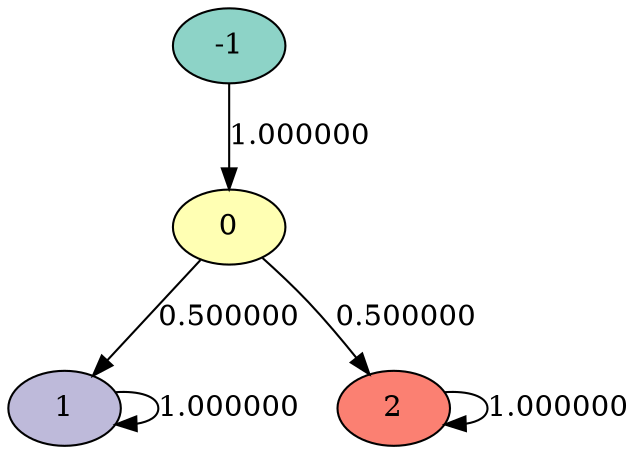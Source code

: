 digraph statespace {
node [colorscheme="set312" style=wedged]
-1 [style=filled fillcolor=1]
0 [style=filled fillcolor=2]
-1 -> 0 [ label="1.000000" ];
1 [style=filled fillcolor=3]
0 -> 1 [ label="0.500000" ];
1 -> 1 [ label="1.000000" ];
2 [style=filled fillcolor=4]
0 -> 2 [ label="0.500000" ];
2 -> 2 [ label="1.000000" ];
}

